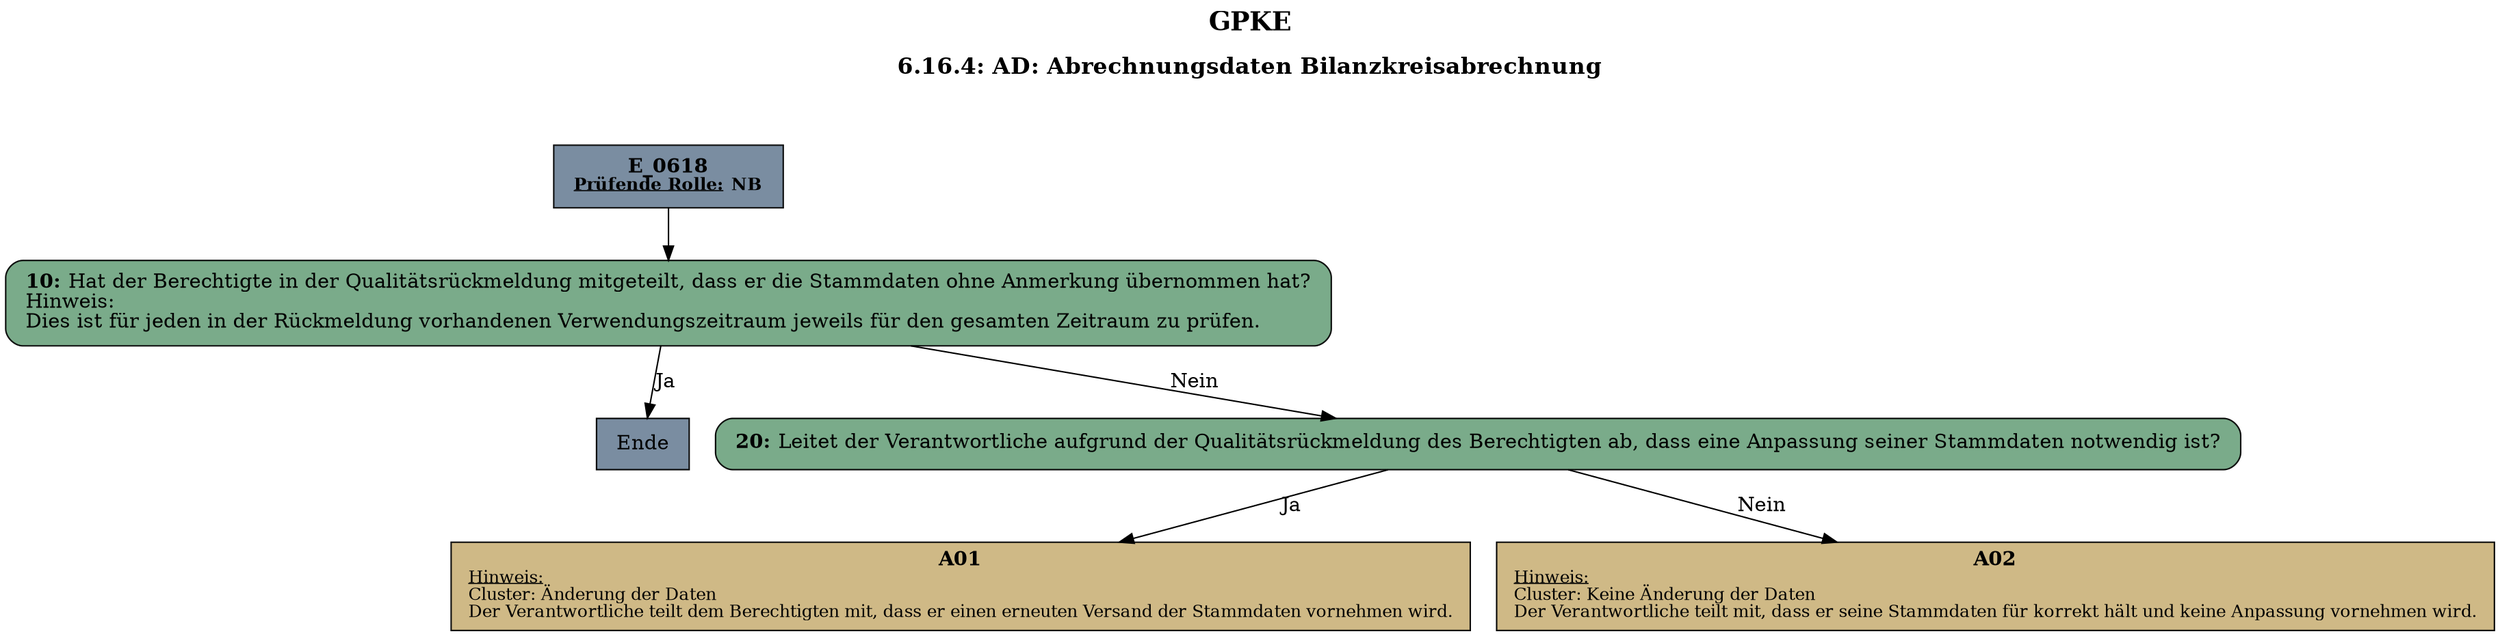 digraph D {
    labelloc="t";
    label=<<B><FONT POINT-SIZE="18">GPKE</FONT></B><BR/><BR/><B><FONT POINT-SIZE="16">6.16.4: AD: Abrechnungsdaten Bilanzkreisabrechnung</FONT></B><BR/><BR/><BR/><BR/>>;
    "Start" [margin="0.2,0.12", shape=box, style=filled, fillcolor="#7a8da1", label=<<B>E_0618</B><BR align="center"/><FONT point-size="12"><B><U>Prüfende Rolle:</U> NB</B></FONT><BR align="center"/>>];
    "10" [margin="0.2,0.12", shape=box, style="filled,rounded", fillcolor="#7aab8a", label=<<B>10: </B>Hat der Berechtigte in der Qualitätsrückmeldung mitgeteilt, dass er die Stammdaten ohne Anmerkung übernommen hat?<BR align="left"/>Hinweis:<BR align="left"/>Dies ist für jeden in der Rückmeldung vorhandenen Verwendungszeitraum jeweils für den gesamten Zeitraum zu prüfen.<BR align="left"/>>];
    "Ende" [margin="0.2,0.12", shape=box, style=filled, fillcolor="#7a8da1", label="Ende"];
    "20" [margin="0.2,0.12", shape=box, style="filled,rounded", fillcolor="#7aab8a", label=<<B>20: </B>Leitet der Verantwortliche aufgrund der Qualitätsrückmeldung des Berechtigten ab, dass eine Anpassung seiner Stammdaten notwendig ist?<BR align="left"/>>];
    "A01" [margin="0.17,0.08", shape=box, style=filled, fillcolor="#cfb986", label=<<B>A01</B><BR align="center"/><FONT point-size="12"><U>Hinweis:</U><BR align="left"/>Cluster: Änderung der Daten<BR align="left"/>Der Verantwortliche teilt dem Berechtigten mit, dass er einen erneuten Versand der Stammdaten vornehmen wird.<BR align="left"/></FONT>>];
    "A02" [margin="0.17,0.08", shape=box, style=filled, fillcolor="#cfb986", label=<<B>A02</B><BR align="center"/><FONT point-size="12"><U>Hinweis:</U><BR align="left"/>Cluster: Keine Änderung der Daten<BR align="left"/>Der Verantwortliche teilt mit, dass er seine Stammdaten für korrekt hält und keine Anpassung vornehmen wird.<BR align="left"/></FONT>>];

    "Start" -> "10";
    "10" -> "Ende" [label="Ja"];
    "10" -> "20" [label="Nein"];
    "20" -> "A01" [label="Ja"];
    "20" -> "A02" [label="Nein"];

    bgcolor="transparent";
}